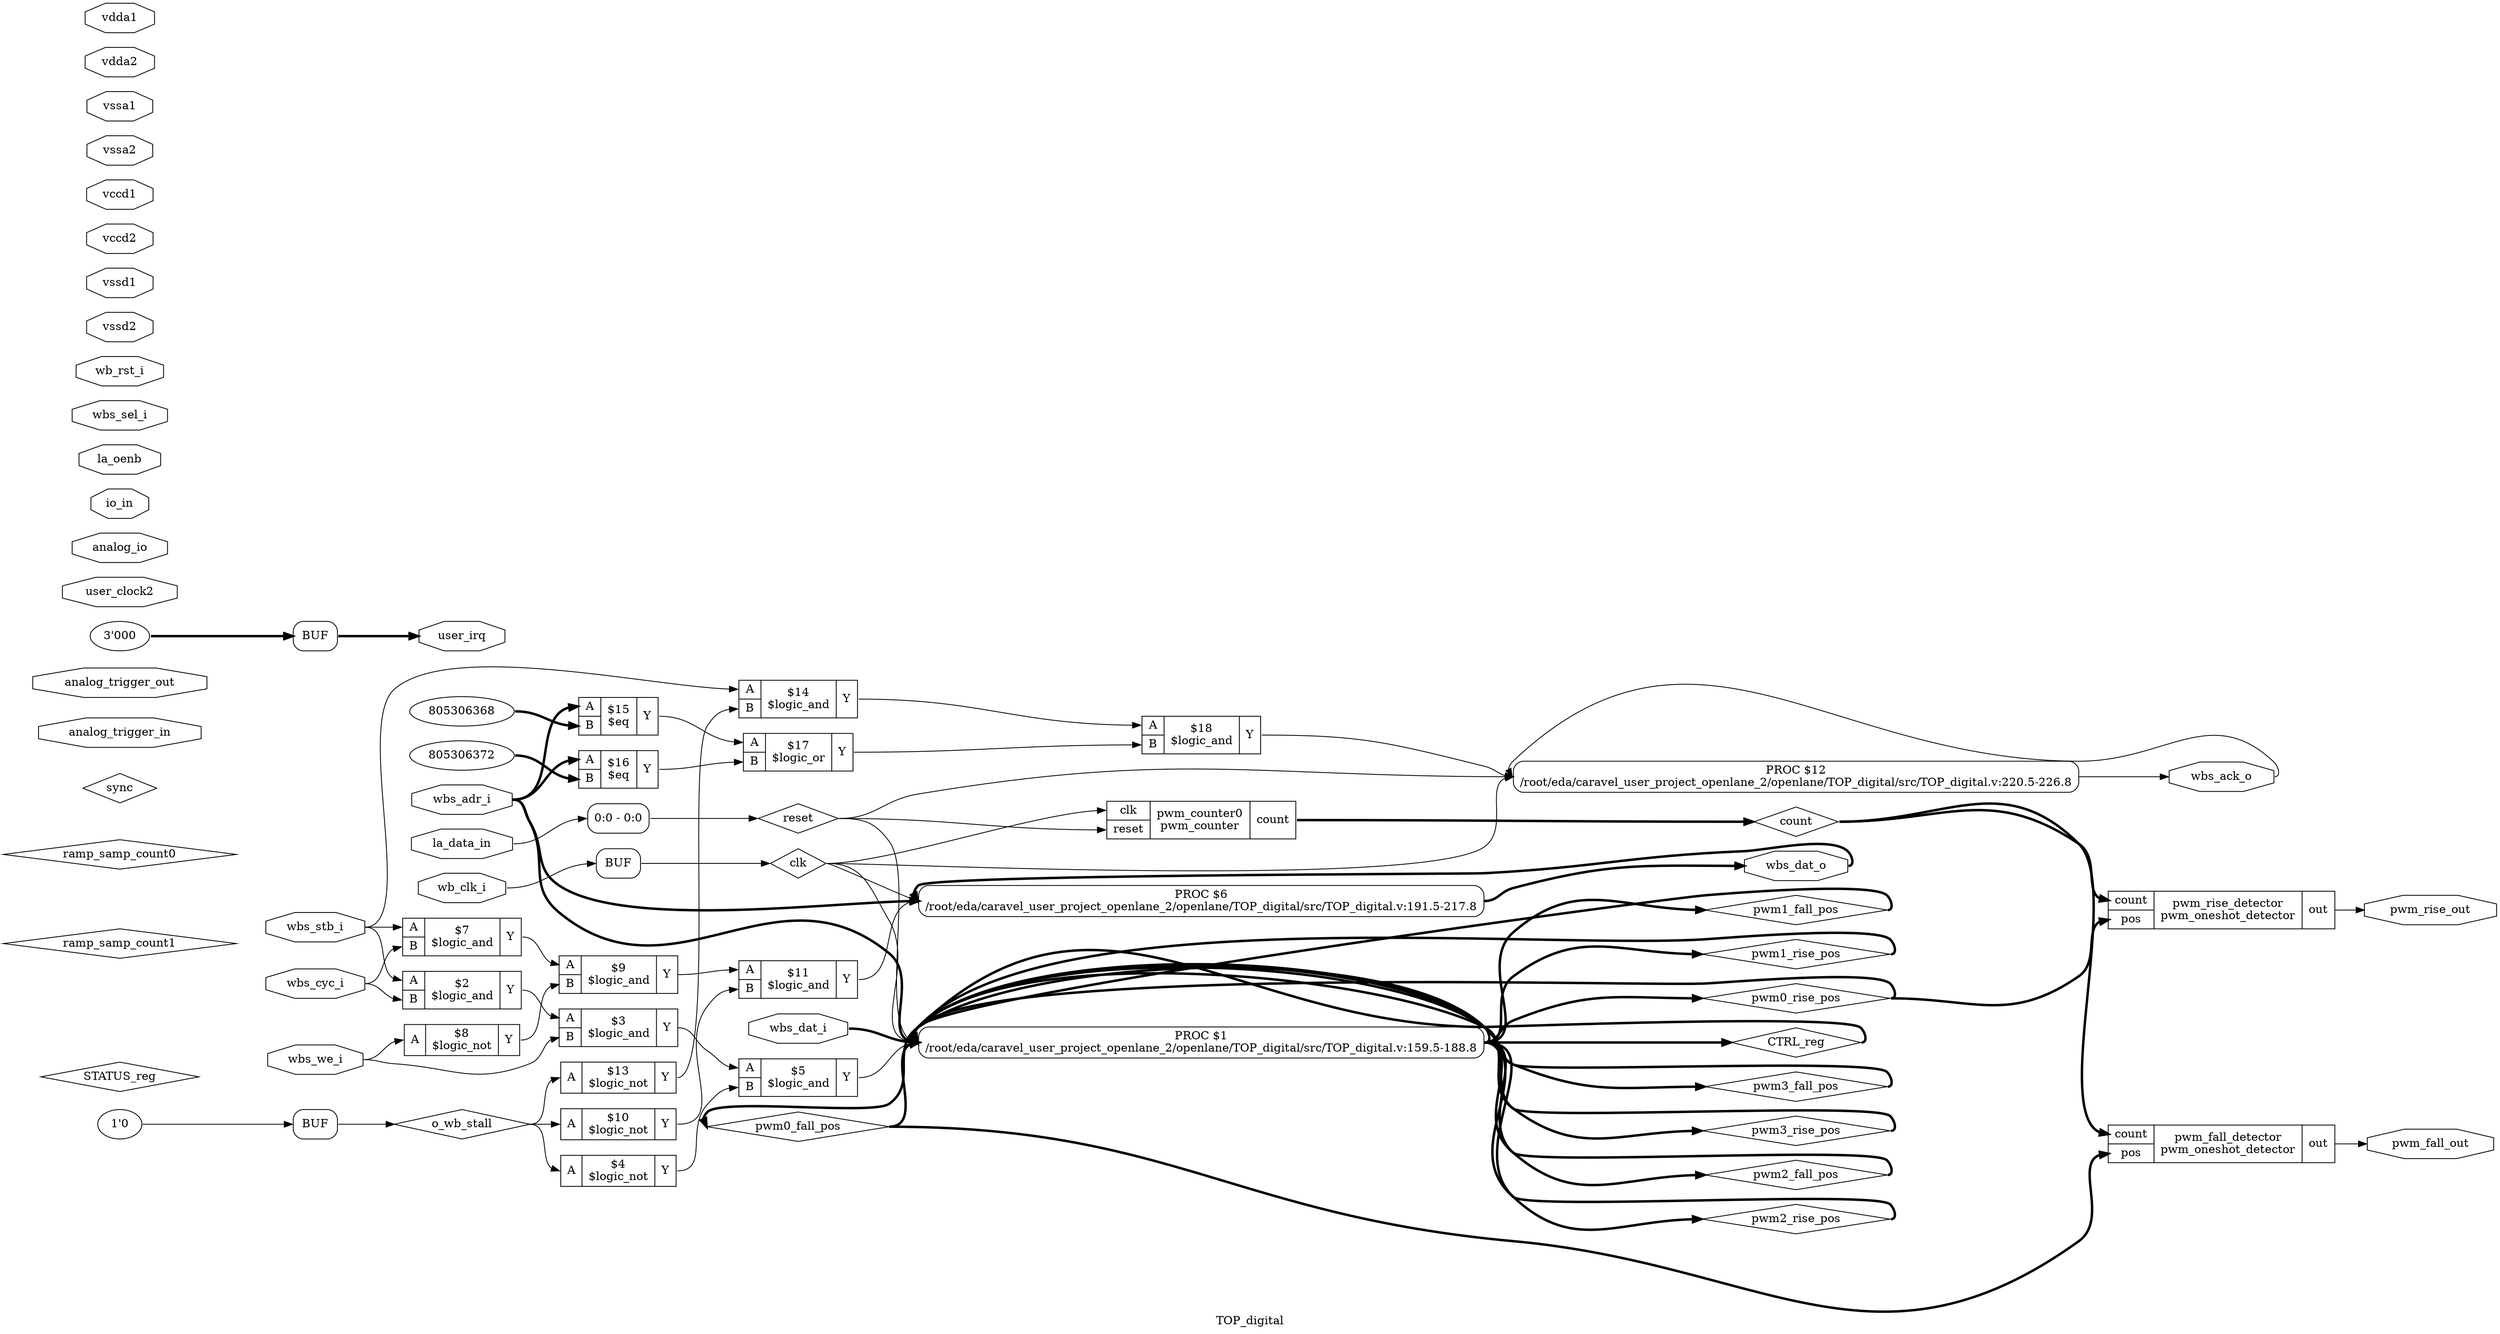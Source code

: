digraph "TOP_digital" {
label="TOP_digital";
rankdir="LR";
remincross=true;
n27 [ shape=diamond, label="count", color="black", fontcolor="black" ];
n28 [ shape=diamond, label="o_wb_stall", color="black", fontcolor="black" ];
n29 [ shape=diamond, label="CTRL_reg", color="black", fontcolor="black" ];
n30 [ shape=diamond, label="STATUS_reg", color="black", fontcolor="black" ];
n31 [ shape=diamond, label="ramp_samp_count1", color="black", fontcolor="black" ];
n32 [ shape=diamond, label="ramp_samp_count0", color="black", fontcolor="black" ];
n33 [ shape=diamond, label="pwm3_fall_pos", color="black", fontcolor="black" ];
n34 [ shape=diamond, label="pwm3_rise_pos", color="black", fontcolor="black" ];
n35 [ shape=diamond, label="pwm2_fall_pos", color="black", fontcolor="black" ];
n36 [ shape=diamond, label="pwm2_rise_pos", color="black", fontcolor="black" ];
n37 [ shape=diamond, label="pwm1_fall_pos", color="black", fontcolor="black" ];
n38 [ shape=diamond, label="pwm1_rise_pos", color="black", fontcolor="black" ];
n39 [ shape=diamond, label="pwm0_fall_pos", color="black", fontcolor="black" ];
n40 [ shape=diamond, label="pwm0_rise_pos", color="black", fontcolor="black" ];
n41 [ shape=diamond, label="sync", color="black", fontcolor="black" ];
n42 [ shape=diamond, label="clk", color="black", fontcolor="black" ];
n43 [ shape=diamond, label="reset", color="black", fontcolor="black" ];
n44 [ shape=octagon, label="pwm_fall_out", color="black", fontcolor="black" ];
n45 [ shape=octagon, label="pwm_rise_out", color="black", fontcolor="black" ];
n46 [ shape=octagon, label="analog_trigger_in", color="black", fontcolor="black" ];
n47 [ shape=octagon, label="analog_trigger_out", color="black", fontcolor="black" ];
n48 [ shape=octagon, label="user_irq", color="black", fontcolor="black" ];
n49 [ shape=octagon, label="user_clock2", color="black", fontcolor="black" ];
n50 [ shape=octagon, label="analog_io", color="black", fontcolor="black" ];
n51 [ shape=octagon, label="io_in", color="black", fontcolor="black" ];
n52 [ shape=octagon, label="la_oenb", color="black", fontcolor="black" ];
n53 [ shape=octagon, label="la_data_in", color="black", fontcolor="black" ];
n54 [ shape=octagon, label="wbs_dat_o", color="black", fontcolor="black" ];
n55 [ shape=octagon, label="wbs_ack_o", color="black", fontcolor="black" ];
n56 [ shape=octagon, label="wbs_adr_i", color="black", fontcolor="black" ];
n57 [ shape=octagon, label="wbs_dat_i", color="black", fontcolor="black" ];
n58 [ shape=octagon, label="wbs_sel_i", color="black", fontcolor="black" ];
n59 [ shape=octagon, label="wbs_we_i", color="black", fontcolor="black" ];
n60 [ shape=octagon, label="wbs_cyc_i", color="black", fontcolor="black" ];
n61 [ shape=octagon, label="wbs_stb_i", color="black", fontcolor="black" ];
n62 [ shape=octagon, label="wb_rst_i", color="black", fontcolor="black" ];
n63 [ shape=octagon, label="wb_clk_i", color="black", fontcolor="black" ];
n64 [ shape=octagon, label="vssd2", color="black", fontcolor="black" ];
n65 [ shape=octagon, label="vssd1", color="black", fontcolor="black" ];
n66 [ shape=octagon, label="vccd2", color="black", fontcolor="black" ];
n67 [ shape=octagon, label="vccd1", color="black", fontcolor="black" ];
n68 [ shape=octagon, label="vssa2", color="black", fontcolor="black" ];
n69 [ shape=octagon, label="vssa1", color="black", fontcolor="black" ];
n70 [ shape=octagon, label="vdda2", color="black", fontcolor="black" ];
n71 [ shape=octagon, label="vdda1", color="black", fontcolor="black" ];
c74 [ shape=record, label="{{<p27> count|<p72> pos}|pwm_fall_detector\npwm_oneshot_detector|{<p73> out}}",  ];
c75 [ shape=record, label="{{<p27> count|<p72> pos}|pwm_rise_detector\npwm_oneshot_detector|{<p73> out}}",  ];
c76 [ shape=record, label="{{<p42> clk|<p43> reset}|pwm_counter0\npwm_counter|{<p27> count}}",  ];
c80 [ shape=record, label="{{<p77> A|<p78> B}|$18\n$logic_and|{<p79> Y}}",  ];
c81 [ shape=record, label="{{<p77> A|<p78> B}|$17\n$logic_or|{<p79> Y}}",  ];
v0 [ label="805306372" ];
c82 [ shape=record, label="{{<p77> A|<p78> B}|$16\n$eq|{<p79> Y}}",  ];
v1 [ label="805306368" ];
c83 [ shape=record, label="{{<p77> A|<p78> B}|$15\n$eq|{<p79> Y}}",  ];
c84 [ shape=record, label="{{<p77> A|<p78> B}|$14\n$logic_and|{<p79> Y}}",  ];
c85 [ shape=record, label="{{<p77> A}|$13\n$logic_not|{<p79> Y}}",  ];
c86 [ shape=record, label="{{<p77> A|<p78> B}|$11\n$logic_and|{<p79> Y}}",  ];
c87 [ shape=record, label="{{<p77> A}|$10\n$logic_not|{<p79> Y}}",  ];
c88 [ shape=record, label="{{<p77> A|<p78> B}|$9\n$logic_and|{<p79> Y}}",  ];
c89 [ shape=record, label="{{<p77> A}|$8\n$logic_not|{<p79> Y}}",  ];
c90 [ shape=record, label="{{<p77> A|<p78> B}|$7\n$logic_and|{<p79> Y}}",  ];
c91 [ shape=record, label="{{<p77> A|<p78> B}|$5\n$logic_and|{<p79> Y}}",  ];
c92 [ shape=record, label="{{<p77> A}|$4\n$logic_not|{<p79> Y}}",  ];
c93 [ shape=record, label="{{<p77> A|<p78> B}|$3\n$logic_and|{<p79> Y}}",  ];
c94 [ shape=record, label="{{<p77> A|<p78> B}|$2\n$logic_and|{<p79> Y}}",  ];
p2 [shape=box, style=rounded, label="PROC $12\n/root/eda/caravel_user_project_openlane_2/openlane/TOP_digital/src/TOP_digital.v:220.5-226.8"];
p3 [shape=box, style=rounded, label="PROC $6\n/root/eda/caravel_user_project_openlane_2/openlane/TOP_digital/src/TOP_digital.v:191.5-217.8"];
p4 [shape=box, style=rounded, label="PROC $1\n/root/eda/caravel_user_project_openlane_2/openlane/TOP_digital/src/TOP_digital.v:159.5-188.8"];
x5 [ shape=record, style=rounded, label="<s0> 0:0 - 0:0 ", color="black", fontcolor="black" ];
v6 [ label="3'000" ];
x7 [shape=box, style=rounded, label="BUF", ];
x8 [shape=box, style=rounded, label="BUF", ];
v9 [ label="1'0" ];
x10 [shape=box, style=rounded, label="BUF", ];
c80:p79:e -> p2:w [color="black", fontcolor="black", label=""];
c88:p79:e -> c86:p77:w [color="black", fontcolor="black", label=""];
c89:p79:e -> c88:p78:w [color="black", fontcolor="black", label=""];
c90:p79:e -> c88:p77:w [color="black", fontcolor="black", label=""];
c91:p79:e -> p4:w [color="black", fontcolor="black", label=""];
c92:p79:e -> c91:p78:w [color="black", fontcolor="black", label=""];
c93:p79:e -> c91:p77:w [color="black", fontcolor="black", label=""];
c94:p79:e -> c93:p77:w [color="black", fontcolor="black", label=""];
c81:p79:e -> c80:p78:w [color="black", fontcolor="black", label=""];
c76:p27:e -> n27:w [color="black", fontcolor="black", style="setlinewidth(3)", label=""];
n27:e -> c74:p27:w [color="black", fontcolor="black", style="setlinewidth(3)", label=""];
n27:e -> c75:p27:w [color="black", fontcolor="black", style="setlinewidth(3)", label=""];
x10:e -> n28:w [color="black", fontcolor="black", label=""];
n28:e -> c85:p77:w [color="black", fontcolor="black", label=""];
n28:e -> c87:p77:w [color="black", fontcolor="black", label=""];
n28:e -> c92:p77:w [color="black", fontcolor="black", label=""];
p4:e -> n29:w [color="black", fontcolor="black", style="setlinewidth(3)", label=""];
n29:e -> p4:w [color="black", fontcolor="black", style="setlinewidth(3)", label=""];
c82:p79:e -> c81:p78:w [color="black", fontcolor="black", label=""];
p4:e -> n33:w [color="black", fontcolor="black", style="setlinewidth(3)", label=""];
n33:e -> p4:w [color="black", fontcolor="black", style="setlinewidth(3)", label=""];
p4:e -> n34:w [color="black", fontcolor="black", style="setlinewidth(3)", label=""];
n34:e -> p4:w [color="black", fontcolor="black", style="setlinewidth(3)", label=""];
p4:e -> n35:w [color="black", fontcolor="black", style="setlinewidth(3)", label=""];
n35:e -> p4:w [color="black", fontcolor="black", style="setlinewidth(3)", label=""];
p4:e -> n36:w [color="black", fontcolor="black", style="setlinewidth(3)", label=""];
n36:e -> p4:w [color="black", fontcolor="black", style="setlinewidth(3)", label=""];
p4:e -> n37:w [color="black", fontcolor="black", style="setlinewidth(3)", label=""];
n37:e -> p4:w [color="black", fontcolor="black", style="setlinewidth(3)", label=""];
p4:e -> n38:w [color="black", fontcolor="black", style="setlinewidth(3)", label=""];
n38:e -> p4:w [color="black", fontcolor="black", style="setlinewidth(3)", label=""];
p4:e -> n39:w [color="black", fontcolor="black", style="setlinewidth(3)", label=""];
n39:e -> c74:p72:w [color="black", fontcolor="black", style="setlinewidth(3)", label=""];
n39:e -> p4:w [color="black", fontcolor="black", style="setlinewidth(3)", label=""];
c83:p79:e -> c81:p77:w [color="black", fontcolor="black", label=""];
p4:e -> n40:w [color="black", fontcolor="black", style="setlinewidth(3)", label=""];
n40:e -> c75:p72:w [color="black", fontcolor="black", style="setlinewidth(3)", label=""];
n40:e -> p4:w [color="black", fontcolor="black", style="setlinewidth(3)", label=""];
x8:e -> n42:w [color="black", fontcolor="black", label=""];
n42:e -> c76:p42:w [color="black", fontcolor="black", label=""];
n42:e -> p2:w [color="black", fontcolor="black", label=""];
n42:e -> p3:w [color="black", fontcolor="black", label=""];
n42:e -> p4:w [color="black", fontcolor="black", label=""];
x5:e -> n43:w [color="black", fontcolor="black", label=""];
n43:e -> c76:p43:w [color="black", fontcolor="black", label=""];
n43:e -> p2:w [color="black", fontcolor="black", label=""];
n43:e -> p4:w [color="black", fontcolor="black", label=""];
c74:p73:e -> n44:w [color="black", fontcolor="black", label=""];
c75:p73:e -> n45:w [color="black", fontcolor="black", label=""];
x7:e -> n48:w [color="black", fontcolor="black", style="setlinewidth(3)", label=""];
c84:p79:e -> c80:p77:w [color="black", fontcolor="black", label=""];
n53:e -> x5:s0:w [color="black", fontcolor="black", label=""];
p3:e -> n54:w [color="black", fontcolor="black", style="setlinewidth(3)", label=""];
n54:e -> p3:w [color="black", fontcolor="black", style="setlinewidth(3)", label=""];
p2:e -> n55:w [color="black", fontcolor="black", label=""];
n55:e -> p2:w [color="black", fontcolor="black", label=""];
n56:e -> c82:p77:w [color="black", fontcolor="black", style="setlinewidth(3)", label=""];
n56:e -> c83:p77:w [color="black", fontcolor="black", style="setlinewidth(3)", label=""];
n56:e -> p3:w [color="black", fontcolor="black", style="setlinewidth(3)", label=""];
n56:e -> p4:w [color="black", fontcolor="black", style="setlinewidth(3)", label=""];
n57:e -> p4:w [color="black", fontcolor="black", style="setlinewidth(3)", label=""];
n59:e -> c89:p77:w [color="black", fontcolor="black", label=""];
n59:e -> c93:p78:w [color="black", fontcolor="black", label=""];
c85:p79:e -> c84:p78:w [color="black", fontcolor="black", label=""];
n60:e -> c90:p78:w [color="black", fontcolor="black", label=""];
n60:e -> c94:p78:w [color="black", fontcolor="black", label=""];
n61:e -> c84:p77:w [color="black", fontcolor="black", label=""];
n61:e -> c90:p77:w [color="black", fontcolor="black", label=""];
n61:e -> c94:p77:w [color="black", fontcolor="black", label=""];
n63:e -> x8:w [color="black", fontcolor="black", label=""];
c86:p79:e -> p3:w [color="black", fontcolor="black", label=""];
c87:p79:e -> c86:p78:w [color="black", fontcolor="black", label=""];
v0:e -> c82:p78:w [color="black", fontcolor="black", style="setlinewidth(3)", label=""];
v1:e -> c83:p78:w [color="black", fontcolor="black", style="setlinewidth(3)", label=""];
v6:e -> x7:w [color="black", fontcolor="black", style="setlinewidth(3)", label=""];
v9:e -> x10:w [color="black", fontcolor="black", label=""];
}
